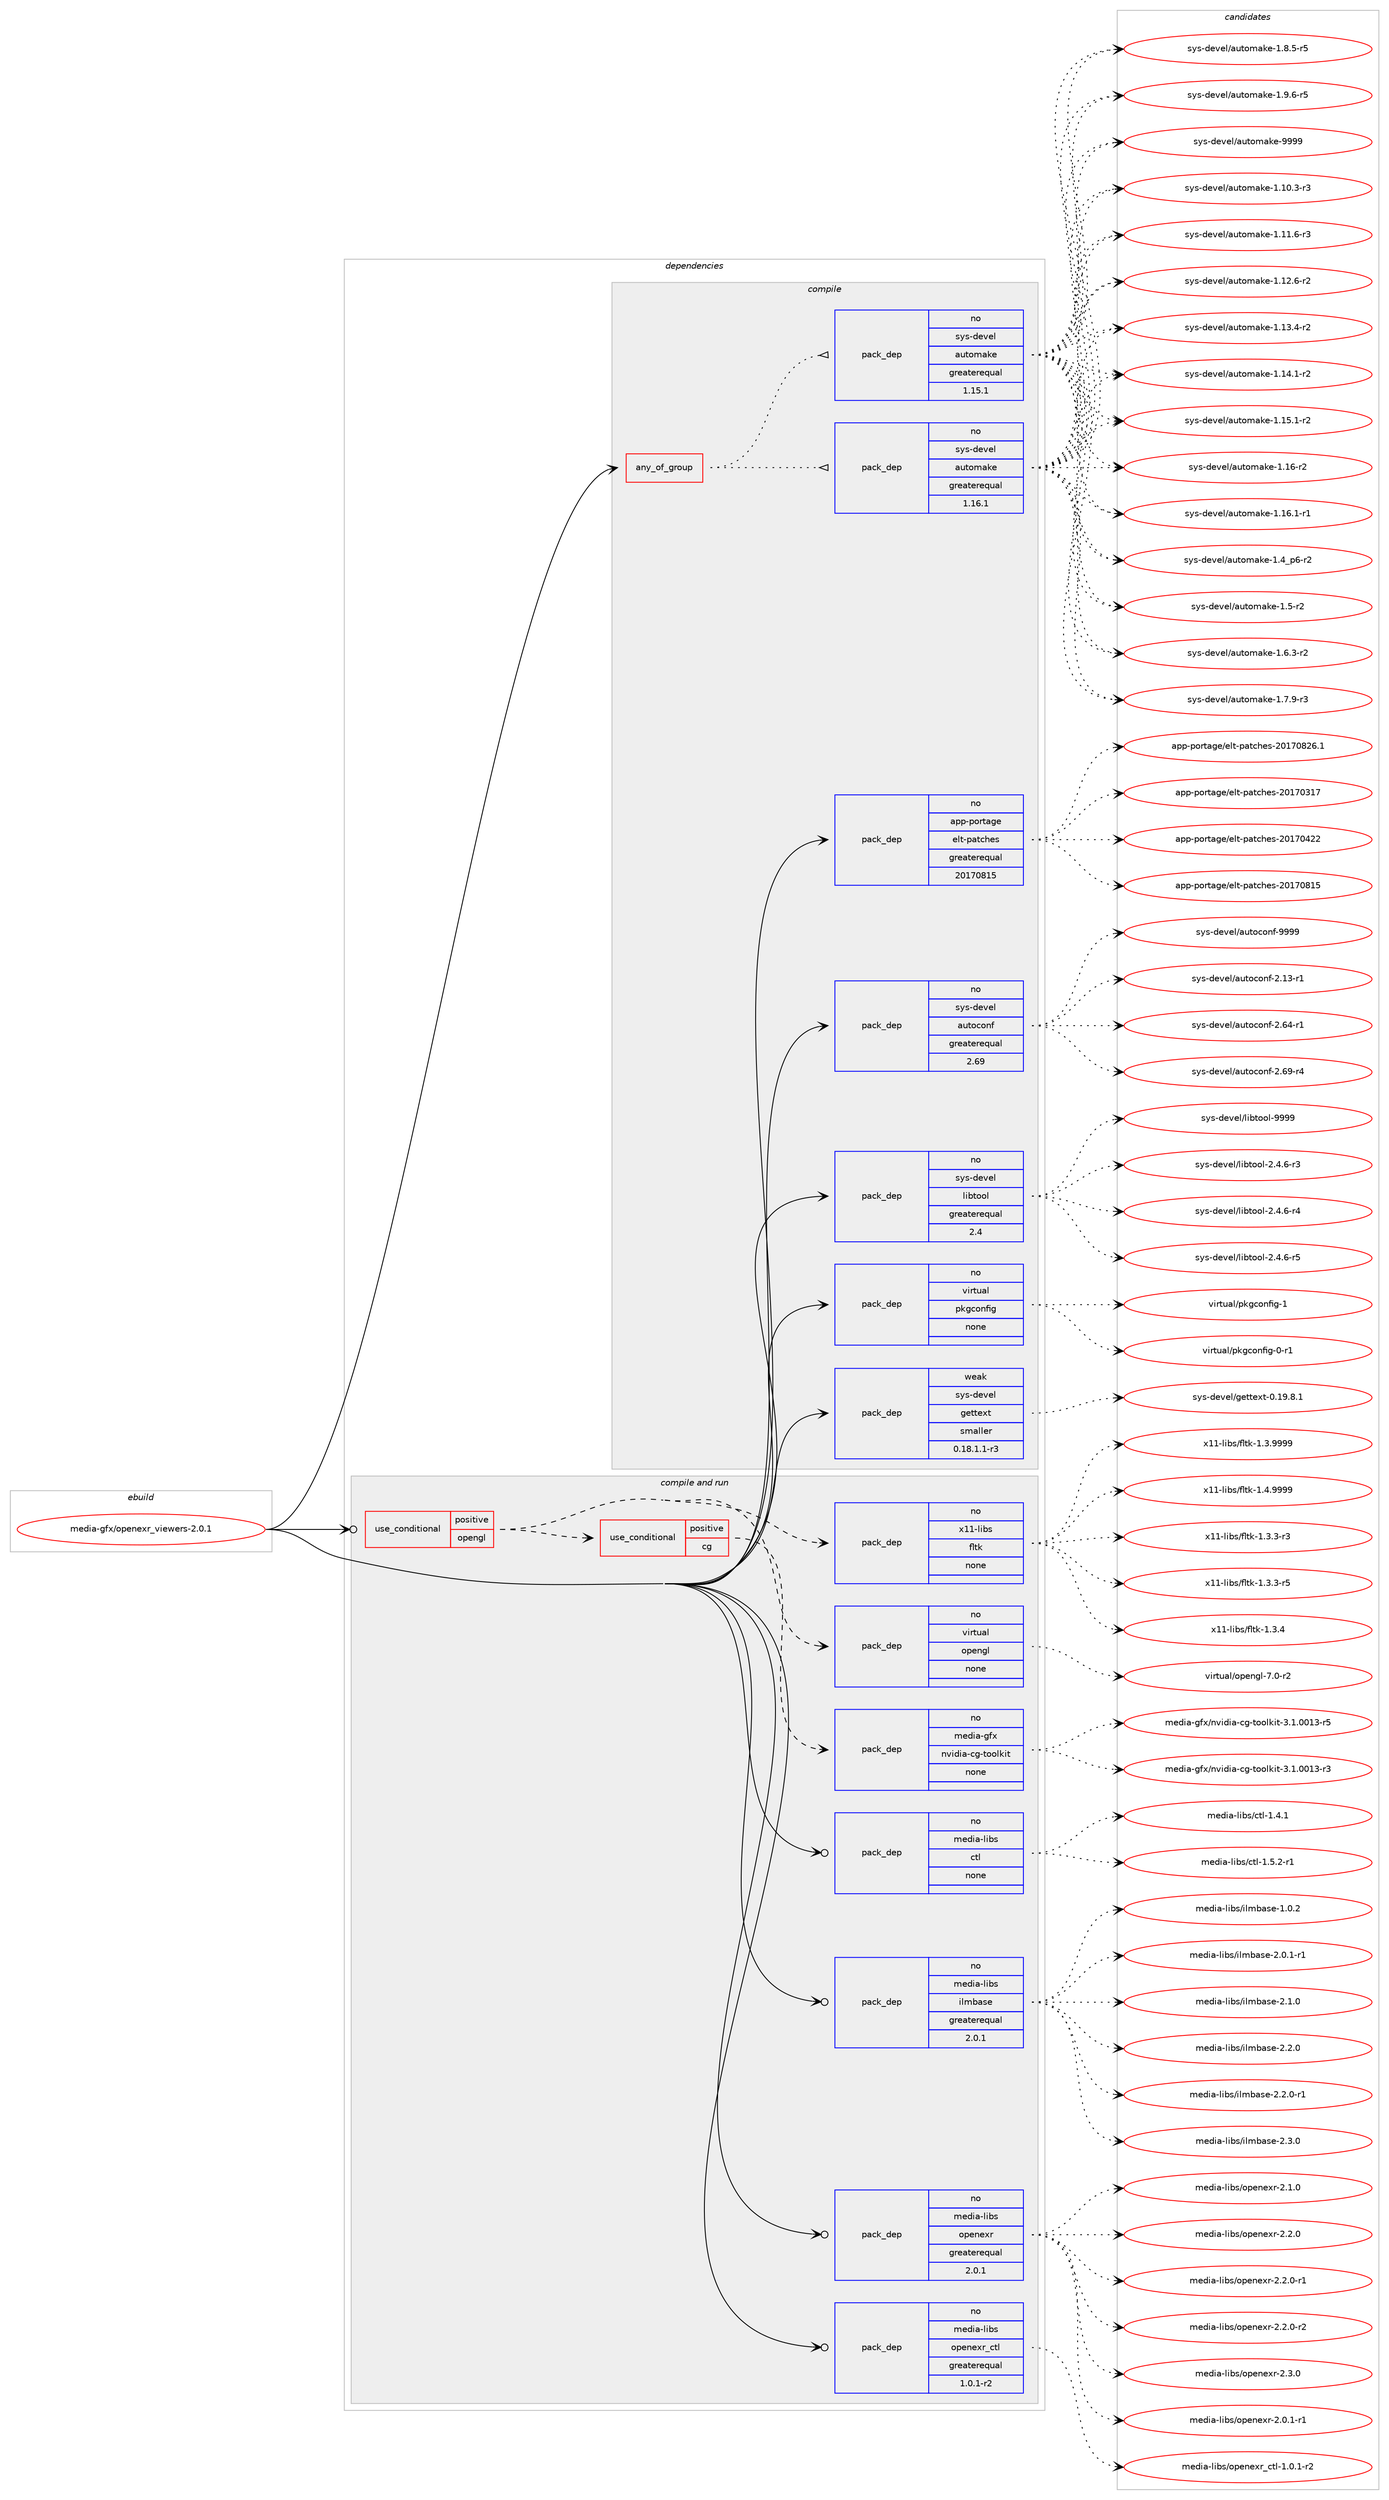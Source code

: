 digraph prolog {

# *************
# Graph options
# *************

newrank=true;
concentrate=true;
compound=true;
graph [rankdir=LR,fontname=Helvetica,fontsize=10,ranksep=1.5];#, ranksep=2.5, nodesep=0.2];
edge  [arrowhead=vee];
node  [fontname=Helvetica,fontsize=10];

# **********
# The ebuild
# **********

subgraph cluster_leftcol {
color=gray;
rank=same;
label=<<i>ebuild</i>>;
id [label="media-gfx/openexr_viewers-2.0.1", color=red, width=4, href="../media-gfx/openexr_viewers-2.0.1.svg"];
}

# ****************
# The dependencies
# ****************

subgraph cluster_midcol {
color=gray;
label=<<i>dependencies</i>>;
subgraph cluster_compile {
fillcolor="#eeeeee";
style=filled;
label=<<i>compile</i>>;
subgraph any24920 {
dependency1606725 [label=<<TABLE BORDER="0" CELLBORDER="1" CELLSPACING="0" CELLPADDING="4"><TR><TD CELLPADDING="10">any_of_group</TD></TR></TABLE>>, shape=none, color=red];subgraph pack1147954 {
dependency1606726 [label=<<TABLE BORDER="0" CELLBORDER="1" CELLSPACING="0" CELLPADDING="4" WIDTH="220"><TR><TD ROWSPAN="6" CELLPADDING="30">pack_dep</TD></TR><TR><TD WIDTH="110">no</TD></TR><TR><TD>sys-devel</TD></TR><TR><TD>automake</TD></TR><TR><TD>greaterequal</TD></TR><TR><TD>1.16.1</TD></TR></TABLE>>, shape=none, color=blue];
}
dependency1606725:e -> dependency1606726:w [weight=20,style="dotted",arrowhead="oinv"];
subgraph pack1147955 {
dependency1606727 [label=<<TABLE BORDER="0" CELLBORDER="1" CELLSPACING="0" CELLPADDING="4" WIDTH="220"><TR><TD ROWSPAN="6" CELLPADDING="30">pack_dep</TD></TR><TR><TD WIDTH="110">no</TD></TR><TR><TD>sys-devel</TD></TR><TR><TD>automake</TD></TR><TR><TD>greaterequal</TD></TR><TR><TD>1.15.1</TD></TR></TABLE>>, shape=none, color=blue];
}
dependency1606725:e -> dependency1606727:w [weight=20,style="dotted",arrowhead="oinv"];
}
id:e -> dependency1606725:w [weight=20,style="solid",arrowhead="vee"];
subgraph pack1147956 {
dependency1606728 [label=<<TABLE BORDER="0" CELLBORDER="1" CELLSPACING="0" CELLPADDING="4" WIDTH="220"><TR><TD ROWSPAN="6" CELLPADDING="30">pack_dep</TD></TR><TR><TD WIDTH="110">no</TD></TR><TR><TD>app-portage</TD></TR><TR><TD>elt-patches</TD></TR><TR><TD>greaterequal</TD></TR><TR><TD>20170815</TD></TR></TABLE>>, shape=none, color=blue];
}
id:e -> dependency1606728:w [weight=20,style="solid",arrowhead="vee"];
subgraph pack1147957 {
dependency1606729 [label=<<TABLE BORDER="0" CELLBORDER="1" CELLSPACING="0" CELLPADDING="4" WIDTH="220"><TR><TD ROWSPAN="6" CELLPADDING="30">pack_dep</TD></TR><TR><TD WIDTH="110">no</TD></TR><TR><TD>sys-devel</TD></TR><TR><TD>autoconf</TD></TR><TR><TD>greaterequal</TD></TR><TR><TD>2.69</TD></TR></TABLE>>, shape=none, color=blue];
}
id:e -> dependency1606729:w [weight=20,style="solid",arrowhead="vee"];
subgraph pack1147958 {
dependency1606730 [label=<<TABLE BORDER="0" CELLBORDER="1" CELLSPACING="0" CELLPADDING="4" WIDTH="220"><TR><TD ROWSPAN="6" CELLPADDING="30">pack_dep</TD></TR><TR><TD WIDTH="110">no</TD></TR><TR><TD>sys-devel</TD></TR><TR><TD>libtool</TD></TR><TR><TD>greaterequal</TD></TR><TR><TD>2.4</TD></TR></TABLE>>, shape=none, color=blue];
}
id:e -> dependency1606730:w [weight=20,style="solid",arrowhead="vee"];
subgraph pack1147959 {
dependency1606731 [label=<<TABLE BORDER="0" CELLBORDER="1" CELLSPACING="0" CELLPADDING="4" WIDTH="220"><TR><TD ROWSPAN="6" CELLPADDING="30">pack_dep</TD></TR><TR><TD WIDTH="110">no</TD></TR><TR><TD>virtual</TD></TR><TR><TD>pkgconfig</TD></TR><TR><TD>none</TD></TR><TR><TD></TD></TR></TABLE>>, shape=none, color=blue];
}
id:e -> dependency1606731:w [weight=20,style="solid",arrowhead="vee"];
subgraph pack1147960 {
dependency1606732 [label=<<TABLE BORDER="0" CELLBORDER="1" CELLSPACING="0" CELLPADDING="4" WIDTH="220"><TR><TD ROWSPAN="6" CELLPADDING="30">pack_dep</TD></TR><TR><TD WIDTH="110">weak</TD></TR><TR><TD>sys-devel</TD></TR><TR><TD>gettext</TD></TR><TR><TD>smaller</TD></TR><TR><TD>0.18.1.1-r3</TD></TR></TABLE>>, shape=none, color=blue];
}
id:e -> dependency1606732:w [weight=20,style="solid",arrowhead="vee"];
}
subgraph cluster_compileandrun {
fillcolor="#eeeeee";
style=filled;
label=<<i>compile and run</i>>;
subgraph cond433160 {
dependency1606733 [label=<<TABLE BORDER="0" CELLBORDER="1" CELLSPACING="0" CELLPADDING="4"><TR><TD ROWSPAN="3" CELLPADDING="10">use_conditional</TD></TR><TR><TD>positive</TD></TR><TR><TD>opengl</TD></TR></TABLE>>, shape=none, color=red];
subgraph pack1147961 {
dependency1606734 [label=<<TABLE BORDER="0" CELLBORDER="1" CELLSPACING="0" CELLPADDING="4" WIDTH="220"><TR><TD ROWSPAN="6" CELLPADDING="30">pack_dep</TD></TR><TR><TD WIDTH="110">no</TD></TR><TR><TD>virtual</TD></TR><TR><TD>opengl</TD></TR><TR><TD>none</TD></TR><TR><TD></TD></TR></TABLE>>, shape=none, color=blue];
}
dependency1606733:e -> dependency1606734:w [weight=20,style="dashed",arrowhead="vee"];
subgraph pack1147962 {
dependency1606735 [label=<<TABLE BORDER="0" CELLBORDER="1" CELLSPACING="0" CELLPADDING="4" WIDTH="220"><TR><TD ROWSPAN="6" CELLPADDING="30">pack_dep</TD></TR><TR><TD WIDTH="110">no</TD></TR><TR><TD>x11-libs</TD></TR><TR><TD>fltk</TD></TR><TR><TD>none</TD></TR><TR><TD></TD></TR></TABLE>>, shape=none, color=blue];
}
dependency1606733:e -> dependency1606735:w [weight=20,style="dashed",arrowhead="vee"];
subgraph cond433161 {
dependency1606736 [label=<<TABLE BORDER="0" CELLBORDER="1" CELLSPACING="0" CELLPADDING="4"><TR><TD ROWSPAN="3" CELLPADDING="10">use_conditional</TD></TR><TR><TD>positive</TD></TR><TR><TD>cg</TD></TR></TABLE>>, shape=none, color=red];
subgraph pack1147963 {
dependency1606737 [label=<<TABLE BORDER="0" CELLBORDER="1" CELLSPACING="0" CELLPADDING="4" WIDTH="220"><TR><TD ROWSPAN="6" CELLPADDING="30">pack_dep</TD></TR><TR><TD WIDTH="110">no</TD></TR><TR><TD>media-gfx</TD></TR><TR><TD>nvidia-cg-toolkit</TD></TR><TR><TD>none</TD></TR><TR><TD></TD></TR></TABLE>>, shape=none, color=blue];
}
dependency1606736:e -> dependency1606737:w [weight=20,style="dashed",arrowhead="vee"];
}
dependency1606733:e -> dependency1606736:w [weight=20,style="dashed",arrowhead="vee"];
}
id:e -> dependency1606733:w [weight=20,style="solid",arrowhead="odotvee"];
subgraph pack1147964 {
dependency1606738 [label=<<TABLE BORDER="0" CELLBORDER="1" CELLSPACING="0" CELLPADDING="4" WIDTH="220"><TR><TD ROWSPAN="6" CELLPADDING="30">pack_dep</TD></TR><TR><TD WIDTH="110">no</TD></TR><TR><TD>media-libs</TD></TR><TR><TD>ctl</TD></TR><TR><TD>none</TD></TR><TR><TD></TD></TR></TABLE>>, shape=none, color=blue];
}
id:e -> dependency1606738:w [weight=20,style="solid",arrowhead="odotvee"];
subgraph pack1147965 {
dependency1606739 [label=<<TABLE BORDER="0" CELLBORDER="1" CELLSPACING="0" CELLPADDING="4" WIDTH="220"><TR><TD ROWSPAN="6" CELLPADDING="30">pack_dep</TD></TR><TR><TD WIDTH="110">no</TD></TR><TR><TD>media-libs</TD></TR><TR><TD>ilmbase</TD></TR><TR><TD>greaterequal</TD></TR><TR><TD>2.0.1</TD></TR></TABLE>>, shape=none, color=blue];
}
id:e -> dependency1606739:w [weight=20,style="solid",arrowhead="odotvee"];
subgraph pack1147966 {
dependency1606740 [label=<<TABLE BORDER="0" CELLBORDER="1" CELLSPACING="0" CELLPADDING="4" WIDTH="220"><TR><TD ROWSPAN="6" CELLPADDING="30">pack_dep</TD></TR><TR><TD WIDTH="110">no</TD></TR><TR><TD>media-libs</TD></TR><TR><TD>openexr</TD></TR><TR><TD>greaterequal</TD></TR><TR><TD>2.0.1</TD></TR></TABLE>>, shape=none, color=blue];
}
id:e -> dependency1606740:w [weight=20,style="solid",arrowhead="odotvee"];
subgraph pack1147967 {
dependency1606741 [label=<<TABLE BORDER="0" CELLBORDER="1" CELLSPACING="0" CELLPADDING="4" WIDTH="220"><TR><TD ROWSPAN="6" CELLPADDING="30">pack_dep</TD></TR><TR><TD WIDTH="110">no</TD></TR><TR><TD>media-libs</TD></TR><TR><TD>openexr_ctl</TD></TR><TR><TD>greaterequal</TD></TR><TR><TD>1.0.1-r2</TD></TR></TABLE>>, shape=none, color=blue];
}
id:e -> dependency1606741:w [weight=20,style="solid",arrowhead="odotvee"];
}
subgraph cluster_run {
fillcolor="#eeeeee";
style=filled;
label=<<i>run</i>>;
}
}

# **************
# The candidates
# **************

subgraph cluster_choices {
rank=same;
color=gray;
label=<<i>candidates</i>>;

subgraph choice1147954 {
color=black;
nodesep=1;
choice11512111545100101118101108479711711611110997107101454946494846514511451 [label="sys-devel/automake-1.10.3-r3", color=red, width=4,href="../sys-devel/automake-1.10.3-r3.svg"];
choice11512111545100101118101108479711711611110997107101454946494946544511451 [label="sys-devel/automake-1.11.6-r3", color=red, width=4,href="../sys-devel/automake-1.11.6-r3.svg"];
choice11512111545100101118101108479711711611110997107101454946495046544511450 [label="sys-devel/automake-1.12.6-r2", color=red, width=4,href="../sys-devel/automake-1.12.6-r2.svg"];
choice11512111545100101118101108479711711611110997107101454946495146524511450 [label="sys-devel/automake-1.13.4-r2", color=red, width=4,href="../sys-devel/automake-1.13.4-r2.svg"];
choice11512111545100101118101108479711711611110997107101454946495246494511450 [label="sys-devel/automake-1.14.1-r2", color=red, width=4,href="../sys-devel/automake-1.14.1-r2.svg"];
choice11512111545100101118101108479711711611110997107101454946495346494511450 [label="sys-devel/automake-1.15.1-r2", color=red, width=4,href="../sys-devel/automake-1.15.1-r2.svg"];
choice1151211154510010111810110847971171161111099710710145494649544511450 [label="sys-devel/automake-1.16-r2", color=red, width=4,href="../sys-devel/automake-1.16-r2.svg"];
choice11512111545100101118101108479711711611110997107101454946495446494511449 [label="sys-devel/automake-1.16.1-r1", color=red, width=4,href="../sys-devel/automake-1.16.1-r1.svg"];
choice115121115451001011181011084797117116111109971071014549465295112544511450 [label="sys-devel/automake-1.4_p6-r2", color=red, width=4,href="../sys-devel/automake-1.4_p6-r2.svg"];
choice11512111545100101118101108479711711611110997107101454946534511450 [label="sys-devel/automake-1.5-r2", color=red, width=4,href="../sys-devel/automake-1.5-r2.svg"];
choice115121115451001011181011084797117116111109971071014549465446514511450 [label="sys-devel/automake-1.6.3-r2", color=red, width=4,href="../sys-devel/automake-1.6.3-r2.svg"];
choice115121115451001011181011084797117116111109971071014549465546574511451 [label="sys-devel/automake-1.7.9-r3", color=red, width=4,href="../sys-devel/automake-1.7.9-r3.svg"];
choice115121115451001011181011084797117116111109971071014549465646534511453 [label="sys-devel/automake-1.8.5-r5", color=red, width=4,href="../sys-devel/automake-1.8.5-r5.svg"];
choice115121115451001011181011084797117116111109971071014549465746544511453 [label="sys-devel/automake-1.9.6-r5", color=red, width=4,href="../sys-devel/automake-1.9.6-r5.svg"];
choice115121115451001011181011084797117116111109971071014557575757 [label="sys-devel/automake-9999", color=red, width=4,href="../sys-devel/automake-9999.svg"];
dependency1606726:e -> choice11512111545100101118101108479711711611110997107101454946494846514511451:w [style=dotted,weight="100"];
dependency1606726:e -> choice11512111545100101118101108479711711611110997107101454946494946544511451:w [style=dotted,weight="100"];
dependency1606726:e -> choice11512111545100101118101108479711711611110997107101454946495046544511450:w [style=dotted,weight="100"];
dependency1606726:e -> choice11512111545100101118101108479711711611110997107101454946495146524511450:w [style=dotted,weight="100"];
dependency1606726:e -> choice11512111545100101118101108479711711611110997107101454946495246494511450:w [style=dotted,weight="100"];
dependency1606726:e -> choice11512111545100101118101108479711711611110997107101454946495346494511450:w [style=dotted,weight="100"];
dependency1606726:e -> choice1151211154510010111810110847971171161111099710710145494649544511450:w [style=dotted,weight="100"];
dependency1606726:e -> choice11512111545100101118101108479711711611110997107101454946495446494511449:w [style=dotted,weight="100"];
dependency1606726:e -> choice115121115451001011181011084797117116111109971071014549465295112544511450:w [style=dotted,weight="100"];
dependency1606726:e -> choice11512111545100101118101108479711711611110997107101454946534511450:w [style=dotted,weight="100"];
dependency1606726:e -> choice115121115451001011181011084797117116111109971071014549465446514511450:w [style=dotted,weight="100"];
dependency1606726:e -> choice115121115451001011181011084797117116111109971071014549465546574511451:w [style=dotted,weight="100"];
dependency1606726:e -> choice115121115451001011181011084797117116111109971071014549465646534511453:w [style=dotted,weight="100"];
dependency1606726:e -> choice115121115451001011181011084797117116111109971071014549465746544511453:w [style=dotted,weight="100"];
dependency1606726:e -> choice115121115451001011181011084797117116111109971071014557575757:w [style=dotted,weight="100"];
}
subgraph choice1147955 {
color=black;
nodesep=1;
choice11512111545100101118101108479711711611110997107101454946494846514511451 [label="sys-devel/automake-1.10.3-r3", color=red, width=4,href="../sys-devel/automake-1.10.3-r3.svg"];
choice11512111545100101118101108479711711611110997107101454946494946544511451 [label="sys-devel/automake-1.11.6-r3", color=red, width=4,href="../sys-devel/automake-1.11.6-r3.svg"];
choice11512111545100101118101108479711711611110997107101454946495046544511450 [label="sys-devel/automake-1.12.6-r2", color=red, width=4,href="../sys-devel/automake-1.12.6-r2.svg"];
choice11512111545100101118101108479711711611110997107101454946495146524511450 [label="sys-devel/automake-1.13.4-r2", color=red, width=4,href="../sys-devel/automake-1.13.4-r2.svg"];
choice11512111545100101118101108479711711611110997107101454946495246494511450 [label="sys-devel/automake-1.14.1-r2", color=red, width=4,href="../sys-devel/automake-1.14.1-r2.svg"];
choice11512111545100101118101108479711711611110997107101454946495346494511450 [label="sys-devel/automake-1.15.1-r2", color=red, width=4,href="../sys-devel/automake-1.15.1-r2.svg"];
choice1151211154510010111810110847971171161111099710710145494649544511450 [label="sys-devel/automake-1.16-r2", color=red, width=4,href="../sys-devel/automake-1.16-r2.svg"];
choice11512111545100101118101108479711711611110997107101454946495446494511449 [label="sys-devel/automake-1.16.1-r1", color=red, width=4,href="../sys-devel/automake-1.16.1-r1.svg"];
choice115121115451001011181011084797117116111109971071014549465295112544511450 [label="sys-devel/automake-1.4_p6-r2", color=red, width=4,href="../sys-devel/automake-1.4_p6-r2.svg"];
choice11512111545100101118101108479711711611110997107101454946534511450 [label="sys-devel/automake-1.5-r2", color=red, width=4,href="../sys-devel/automake-1.5-r2.svg"];
choice115121115451001011181011084797117116111109971071014549465446514511450 [label="sys-devel/automake-1.6.3-r2", color=red, width=4,href="../sys-devel/automake-1.6.3-r2.svg"];
choice115121115451001011181011084797117116111109971071014549465546574511451 [label="sys-devel/automake-1.7.9-r3", color=red, width=4,href="../sys-devel/automake-1.7.9-r3.svg"];
choice115121115451001011181011084797117116111109971071014549465646534511453 [label="sys-devel/automake-1.8.5-r5", color=red, width=4,href="../sys-devel/automake-1.8.5-r5.svg"];
choice115121115451001011181011084797117116111109971071014549465746544511453 [label="sys-devel/automake-1.9.6-r5", color=red, width=4,href="../sys-devel/automake-1.9.6-r5.svg"];
choice115121115451001011181011084797117116111109971071014557575757 [label="sys-devel/automake-9999", color=red, width=4,href="../sys-devel/automake-9999.svg"];
dependency1606727:e -> choice11512111545100101118101108479711711611110997107101454946494846514511451:w [style=dotted,weight="100"];
dependency1606727:e -> choice11512111545100101118101108479711711611110997107101454946494946544511451:w [style=dotted,weight="100"];
dependency1606727:e -> choice11512111545100101118101108479711711611110997107101454946495046544511450:w [style=dotted,weight="100"];
dependency1606727:e -> choice11512111545100101118101108479711711611110997107101454946495146524511450:w [style=dotted,weight="100"];
dependency1606727:e -> choice11512111545100101118101108479711711611110997107101454946495246494511450:w [style=dotted,weight="100"];
dependency1606727:e -> choice11512111545100101118101108479711711611110997107101454946495346494511450:w [style=dotted,weight="100"];
dependency1606727:e -> choice1151211154510010111810110847971171161111099710710145494649544511450:w [style=dotted,weight="100"];
dependency1606727:e -> choice11512111545100101118101108479711711611110997107101454946495446494511449:w [style=dotted,weight="100"];
dependency1606727:e -> choice115121115451001011181011084797117116111109971071014549465295112544511450:w [style=dotted,weight="100"];
dependency1606727:e -> choice11512111545100101118101108479711711611110997107101454946534511450:w [style=dotted,weight="100"];
dependency1606727:e -> choice115121115451001011181011084797117116111109971071014549465446514511450:w [style=dotted,weight="100"];
dependency1606727:e -> choice115121115451001011181011084797117116111109971071014549465546574511451:w [style=dotted,weight="100"];
dependency1606727:e -> choice115121115451001011181011084797117116111109971071014549465646534511453:w [style=dotted,weight="100"];
dependency1606727:e -> choice115121115451001011181011084797117116111109971071014549465746544511453:w [style=dotted,weight="100"];
dependency1606727:e -> choice115121115451001011181011084797117116111109971071014557575757:w [style=dotted,weight="100"];
}
subgraph choice1147956 {
color=black;
nodesep=1;
choice97112112451121111141169710310147101108116451129711699104101115455048495548514955 [label="app-portage/elt-patches-20170317", color=red, width=4,href="../app-portage/elt-patches-20170317.svg"];
choice97112112451121111141169710310147101108116451129711699104101115455048495548525050 [label="app-portage/elt-patches-20170422", color=red, width=4,href="../app-portage/elt-patches-20170422.svg"];
choice97112112451121111141169710310147101108116451129711699104101115455048495548564953 [label="app-portage/elt-patches-20170815", color=red, width=4,href="../app-portage/elt-patches-20170815.svg"];
choice971121124511211111411697103101471011081164511297116991041011154550484955485650544649 [label="app-portage/elt-patches-20170826.1", color=red, width=4,href="../app-portage/elt-patches-20170826.1.svg"];
dependency1606728:e -> choice97112112451121111141169710310147101108116451129711699104101115455048495548514955:w [style=dotted,weight="100"];
dependency1606728:e -> choice97112112451121111141169710310147101108116451129711699104101115455048495548525050:w [style=dotted,weight="100"];
dependency1606728:e -> choice97112112451121111141169710310147101108116451129711699104101115455048495548564953:w [style=dotted,weight="100"];
dependency1606728:e -> choice971121124511211111411697103101471011081164511297116991041011154550484955485650544649:w [style=dotted,weight="100"];
}
subgraph choice1147957 {
color=black;
nodesep=1;
choice1151211154510010111810110847971171161119911111010245504649514511449 [label="sys-devel/autoconf-2.13-r1", color=red, width=4,href="../sys-devel/autoconf-2.13-r1.svg"];
choice1151211154510010111810110847971171161119911111010245504654524511449 [label="sys-devel/autoconf-2.64-r1", color=red, width=4,href="../sys-devel/autoconf-2.64-r1.svg"];
choice1151211154510010111810110847971171161119911111010245504654574511452 [label="sys-devel/autoconf-2.69-r4", color=red, width=4,href="../sys-devel/autoconf-2.69-r4.svg"];
choice115121115451001011181011084797117116111991111101024557575757 [label="sys-devel/autoconf-9999", color=red, width=4,href="../sys-devel/autoconf-9999.svg"];
dependency1606729:e -> choice1151211154510010111810110847971171161119911111010245504649514511449:w [style=dotted,weight="100"];
dependency1606729:e -> choice1151211154510010111810110847971171161119911111010245504654524511449:w [style=dotted,weight="100"];
dependency1606729:e -> choice1151211154510010111810110847971171161119911111010245504654574511452:w [style=dotted,weight="100"];
dependency1606729:e -> choice115121115451001011181011084797117116111991111101024557575757:w [style=dotted,weight="100"];
}
subgraph choice1147958 {
color=black;
nodesep=1;
choice1151211154510010111810110847108105981161111111084550465246544511451 [label="sys-devel/libtool-2.4.6-r3", color=red, width=4,href="../sys-devel/libtool-2.4.6-r3.svg"];
choice1151211154510010111810110847108105981161111111084550465246544511452 [label="sys-devel/libtool-2.4.6-r4", color=red, width=4,href="../sys-devel/libtool-2.4.6-r4.svg"];
choice1151211154510010111810110847108105981161111111084550465246544511453 [label="sys-devel/libtool-2.4.6-r5", color=red, width=4,href="../sys-devel/libtool-2.4.6-r5.svg"];
choice1151211154510010111810110847108105981161111111084557575757 [label="sys-devel/libtool-9999", color=red, width=4,href="../sys-devel/libtool-9999.svg"];
dependency1606730:e -> choice1151211154510010111810110847108105981161111111084550465246544511451:w [style=dotted,weight="100"];
dependency1606730:e -> choice1151211154510010111810110847108105981161111111084550465246544511452:w [style=dotted,weight="100"];
dependency1606730:e -> choice1151211154510010111810110847108105981161111111084550465246544511453:w [style=dotted,weight="100"];
dependency1606730:e -> choice1151211154510010111810110847108105981161111111084557575757:w [style=dotted,weight="100"];
}
subgraph choice1147959 {
color=black;
nodesep=1;
choice11810511411611797108471121071039911111010210510345484511449 [label="virtual/pkgconfig-0-r1", color=red, width=4,href="../virtual/pkgconfig-0-r1.svg"];
choice1181051141161179710847112107103991111101021051034549 [label="virtual/pkgconfig-1", color=red, width=4,href="../virtual/pkgconfig-1.svg"];
dependency1606731:e -> choice11810511411611797108471121071039911111010210510345484511449:w [style=dotted,weight="100"];
dependency1606731:e -> choice1181051141161179710847112107103991111101021051034549:w [style=dotted,weight="100"];
}
subgraph choice1147960 {
color=black;
nodesep=1;
choice1151211154510010111810110847103101116116101120116454846495746564649 [label="sys-devel/gettext-0.19.8.1", color=red, width=4,href="../sys-devel/gettext-0.19.8.1.svg"];
dependency1606732:e -> choice1151211154510010111810110847103101116116101120116454846495746564649:w [style=dotted,weight="100"];
}
subgraph choice1147961 {
color=black;
nodesep=1;
choice1181051141161179710847111112101110103108455546484511450 [label="virtual/opengl-7.0-r2", color=red, width=4,href="../virtual/opengl-7.0-r2.svg"];
dependency1606734:e -> choice1181051141161179710847111112101110103108455546484511450:w [style=dotted,weight="100"];
}
subgraph choice1147962 {
color=black;
nodesep=1;
choice12049494510810598115471021081161074549465146514511451 [label="x11-libs/fltk-1.3.3-r3", color=red, width=4,href="../x11-libs/fltk-1.3.3-r3.svg"];
choice12049494510810598115471021081161074549465146514511453 [label="x11-libs/fltk-1.3.3-r5", color=red, width=4,href="../x11-libs/fltk-1.3.3-r5.svg"];
choice1204949451081059811547102108116107454946514652 [label="x11-libs/fltk-1.3.4", color=red, width=4,href="../x11-libs/fltk-1.3.4.svg"];
choice1204949451081059811547102108116107454946514657575757 [label="x11-libs/fltk-1.3.9999", color=red, width=4,href="../x11-libs/fltk-1.3.9999.svg"];
choice1204949451081059811547102108116107454946524657575757 [label="x11-libs/fltk-1.4.9999", color=red, width=4,href="../x11-libs/fltk-1.4.9999.svg"];
dependency1606735:e -> choice12049494510810598115471021081161074549465146514511451:w [style=dotted,weight="100"];
dependency1606735:e -> choice12049494510810598115471021081161074549465146514511453:w [style=dotted,weight="100"];
dependency1606735:e -> choice1204949451081059811547102108116107454946514652:w [style=dotted,weight="100"];
dependency1606735:e -> choice1204949451081059811547102108116107454946514657575757:w [style=dotted,weight="100"];
dependency1606735:e -> choice1204949451081059811547102108116107454946524657575757:w [style=dotted,weight="100"];
}
subgraph choice1147963 {
color=black;
nodesep=1;
choice109101100105974510310212047110118105100105974599103451161111111081071051164551464946484849514511451 [label="media-gfx/nvidia-cg-toolkit-3.1.0013-r3", color=red, width=4,href="../media-gfx/nvidia-cg-toolkit-3.1.0013-r3.svg"];
choice109101100105974510310212047110118105100105974599103451161111111081071051164551464946484849514511453 [label="media-gfx/nvidia-cg-toolkit-3.1.0013-r5", color=red, width=4,href="../media-gfx/nvidia-cg-toolkit-3.1.0013-r5.svg"];
dependency1606737:e -> choice109101100105974510310212047110118105100105974599103451161111111081071051164551464946484849514511451:w [style=dotted,weight="100"];
dependency1606737:e -> choice109101100105974510310212047110118105100105974599103451161111111081071051164551464946484849514511453:w [style=dotted,weight="100"];
}
subgraph choice1147964 {
color=black;
nodesep=1;
choice1091011001059745108105981154799116108454946524649 [label="media-libs/ctl-1.4.1", color=red, width=4,href="../media-libs/ctl-1.4.1.svg"];
choice10910110010597451081059811547991161084549465346504511449 [label="media-libs/ctl-1.5.2-r1", color=red, width=4,href="../media-libs/ctl-1.5.2-r1.svg"];
dependency1606738:e -> choice1091011001059745108105981154799116108454946524649:w [style=dotted,weight="100"];
dependency1606738:e -> choice10910110010597451081059811547991161084549465346504511449:w [style=dotted,weight="100"];
}
subgraph choice1147965 {
color=black;
nodesep=1;
choice109101100105974510810598115471051081099897115101454946484650 [label="media-libs/ilmbase-1.0.2", color=red, width=4,href="../media-libs/ilmbase-1.0.2.svg"];
choice1091011001059745108105981154710510810998971151014550464846494511449 [label="media-libs/ilmbase-2.0.1-r1", color=red, width=4,href="../media-libs/ilmbase-2.0.1-r1.svg"];
choice109101100105974510810598115471051081099897115101455046494648 [label="media-libs/ilmbase-2.1.0", color=red, width=4,href="../media-libs/ilmbase-2.1.0.svg"];
choice109101100105974510810598115471051081099897115101455046504648 [label="media-libs/ilmbase-2.2.0", color=red, width=4,href="../media-libs/ilmbase-2.2.0.svg"];
choice1091011001059745108105981154710510810998971151014550465046484511449 [label="media-libs/ilmbase-2.2.0-r1", color=red, width=4,href="../media-libs/ilmbase-2.2.0-r1.svg"];
choice109101100105974510810598115471051081099897115101455046514648 [label="media-libs/ilmbase-2.3.0", color=red, width=4,href="../media-libs/ilmbase-2.3.0.svg"];
dependency1606739:e -> choice109101100105974510810598115471051081099897115101454946484650:w [style=dotted,weight="100"];
dependency1606739:e -> choice1091011001059745108105981154710510810998971151014550464846494511449:w [style=dotted,weight="100"];
dependency1606739:e -> choice109101100105974510810598115471051081099897115101455046494648:w [style=dotted,weight="100"];
dependency1606739:e -> choice109101100105974510810598115471051081099897115101455046504648:w [style=dotted,weight="100"];
dependency1606739:e -> choice1091011001059745108105981154710510810998971151014550465046484511449:w [style=dotted,weight="100"];
dependency1606739:e -> choice109101100105974510810598115471051081099897115101455046514648:w [style=dotted,weight="100"];
}
subgraph choice1147966 {
color=black;
nodesep=1;
choice109101100105974510810598115471111121011101011201144550464846494511449 [label="media-libs/openexr-2.0.1-r1", color=red, width=4,href="../media-libs/openexr-2.0.1-r1.svg"];
choice10910110010597451081059811547111112101110101120114455046494648 [label="media-libs/openexr-2.1.0", color=red, width=4,href="../media-libs/openexr-2.1.0.svg"];
choice10910110010597451081059811547111112101110101120114455046504648 [label="media-libs/openexr-2.2.0", color=red, width=4,href="../media-libs/openexr-2.2.0.svg"];
choice109101100105974510810598115471111121011101011201144550465046484511449 [label="media-libs/openexr-2.2.0-r1", color=red, width=4,href="../media-libs/openexr-2.2.0-r1.svg"];
choice109101100105974510810598115471111121011101011201144550465046484511450 [label="media-libs/openexr-2.2.0-r2", color=red, width=4,href="../media-libs/openexr-2.2.0-r2.svg"];
choice10910110010597451081059811547111112101110101120114455046514648 [label="media-libs/openexr-2.3.0", color=red, width=4,href="../media-libs/openexr-2.3.0.svg"];
dependency1606740:e -> choice109101100105974510810598115471111121011101011201144550464846494511449:w [style=dotted,weight="100"];
dependency1606740:e -> choice10910110010597451081059811547111112101110101120114455046494648:w [style=dotted,weight="100"];
dependency1606740:e -> choice10910110010597451081059811547111112101110101120114455046504648:w [style=dotted,weight="100"];
dependency1606740:e -> choice109101100105974510810598115471111121011101011201144550465046484511449:w [style=dotted,weight="100"];
dependency1606740:e -> choice109101100105974510810598115471111121011101011201144550465046484511450:w [style=dotted,weight="100"];
dependency1606740:e -> choice10910110010597451081059811547111112101110101120114455046514648:w [style=dotted,weight="100"];
}
subgraph choice1147967 {
color=black;
nodesep=1;
choice1091011001059745108105981154711111210111010112011495991161084549464846494511450 [label="media-libs/openexr_ctl-1.0.1-r2", color=red, width=4,href="../media-libs/openexr_ctl-1.0.1-r2.svg"];
dependency1606741:e -> choice1091011001059745108105981154711111210111010112011495991161084549464846494511450:w [style=dotted,weight="100"];
}
}

}

